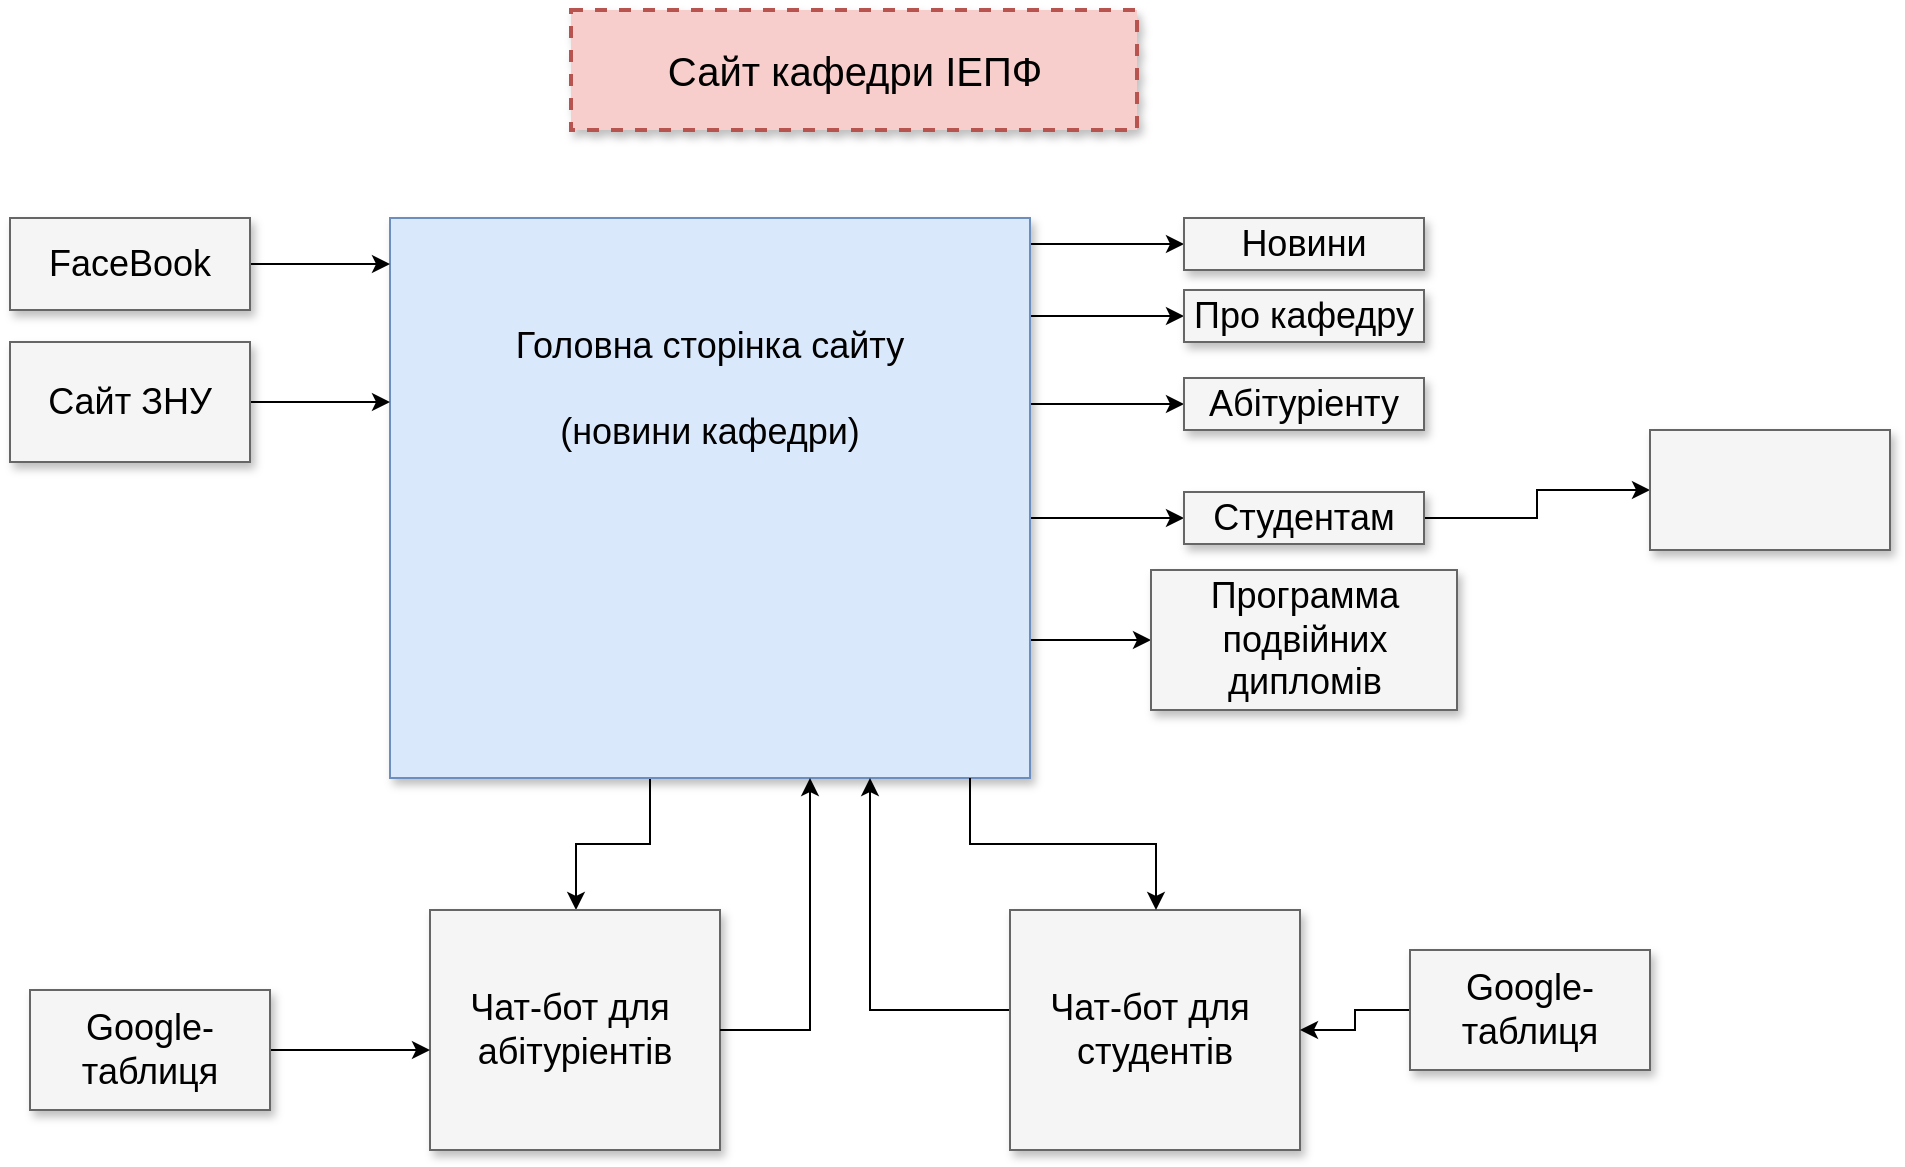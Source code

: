 <mxfile version="14.5.7" type="github">
  <diagram name="Page-1" id="90a13364-a465-7bf4-72fc-28e22215d7a0">
    <mxGraphModel dx="1422" dy="738" grid="1" gridSize="10" guides="1" tooltips="1" connect="1" arrows="1" fold="1" page="1" pageScale="1.5" pageWidth="1169" pageHeight="826" background="#ffffff" math="0" shadow="0">
      <root>
        <mxCell id="0" style=";html=1;" />
        <mxCell id="1" style=";html=1;" parent="0" />
        <mxCell id="3a17f1ce550125da-1" value="Сайт кафедри ІЕПФ" style="whiteSpace=wrap;html=1;shadow=1;fontSize=20;fillColor=#f8cecc;strokeColor=#b85450;strokeWidth=2;dashed=1;" parent="1" vertex="1">
          <mxGeometry x="730.5" y="340" width="283" height="60" as="geometry" />
        </mxCell>
        <mxCell id="3a17f1ce550125da-13" style="edgeStyle=elbowEdgeStyle;rounded=0;html=1;startArrow=none;startFill=0;jettySize=auto;orthogonalLoop=1;fontSize=18;elbow=vertical;" parent="1" source="3a17f1ce550125da-2" target="3a17f1ce550125da-4" edge="1">
          <mxGeometry relative="1" as="geometry" />
        </mxCell>
        <mxCell id="3a17f1ce550125da-14" style="edgeStyle=elbowEdgeStyle;rounded=0;html=1;startArrow=none;startFill=0;jettySize=auto;orthogonalLoop=1;fontSize=18;elbow=vertical;" parent="1" source="3a17f1ce550125da-2" target="3a17f1ce550125da-5" edge="1">
          <mxGeometry relative="1" as="geometry" />
        </mxCell>
        <mxCell id="3a17f1ce550125da-15" style="edgeStyle=elbowEdgeStyle;rounded=0;html=1;startArrow=none;startFill=0;jettySize=auto;orthogonalLoop=1;fontSize=18;elbow=vertical;" parent="1" source="3a17f1ce550125da-2" target="3a17f1ce550125da-6" edge="1">
          <mxGeometry relative="1" as="geometry" />
        </mxCell>
        <mxCell id="3a17f1ce550125da-16" style="edgeStyle=elbowEdgeStyle;rounded=0;html=1;startArrow=none;startFill=0;jettySize=auto;orthogonalLoop=1;fontSize=18;elbow=vertical;" parent="1" source="3a17f1ce550125da-2" target="3a17f1ce550125da-7" edge="1">
          <mxGeometry relative="1" as="geometry" />
        </mxCell>
        <mxCell id="n20Y_BqMbSWtt4PbMhdc-17" style="edgeStyle=orthogonalEdgeStyle;rounded=0;sketch=0;orthogonalLoop=1;jettySize=auto;html=1;" parent="1" source="3a17f1ce550125da-2" target="3a17f1ce550125da-10" edge="1">
          <mxGeometry relative="1" as="geometry">
            <Array as="points">
              <mxPoint x="770" y="757" />
              <mxPoint x="733" y="757" />
            </Array>
          </mxGeometry>
        </mxCell>
        <mxCell id="6XDtW_uKfpZWjAfMs_QL-1" style="edgeStyle=orthogonalEdgeStyle;rounded=0;orthogonalLoop=1;jettySize=auto;html=1;entryX=0;entryY=0.5;entryDx=0;entryDy=0;" edge="1" parent="1" source="3a17f1ce550125da-2" target="n20Y_BqMbSWtt4PbMhdc-6">
          <mxGeometry relative="1" as="geometry">
            <Array as="points">
              <mxPoint x="980" y="655" />
              <mxPoint x="980" y="655" />
            </Array>
          </mxGeometry>
        </mxCell>
        <mxCell id="3a17f1ce550125da-2" value="Головна сторінка сайту&lt;br&gt;&lt;br&gt;(новини кафедри)&lt;br&gt;&lt;br&gt;&lt;br&gt;&lt;br&gt;&lt;br&gt;&lt;br&gt;" style="whiteSpace=wrap;html=1;shadow=1;fontSize=18;fillColor=#dae8fc;strokeColor=#6c8ebf;" parent="1" vertex="1">
          <mxGeometry x="640" y="444" width="320" height="280" as="geometry" />
        </mxCell>
        <mxCell id="3a17f1ce550125da-4" value="Новини" style="whiteSpace=wrap;html=1;shadow=1;fontSize=18;fillColor=#f5f5f5;strokeColor=#666666;" parent="1" vertex="1">
          <mxGeometry x="1037" y="444" width="120" height="26" as="geometry" />
        </mxCell>
        <mxCell id="3a17f1ce550125da-5" value="Про кафедру" style="whiteSpace=wrap;html=1;shadow=1;fontSize=18;fillColor=#f5f5f5;strokeColor=#666666;" parent="1" vertex="1">
          <mxGeometry x="1037" y="480" width="120" height="26" as="geometry" />
        </mxCell>
        <mxCell id="3a17f1ce550125da-6" value="Абітуріенту" style="whiteSpace=wrap;html=1;shadow=1;fontSize=18;fillColor=#f5f5f5;strokeColor=#666666;" parent="1" vertex="1">
          <mxGeometry x="1037" y="524" width="120" height="26" as="geometry" />
        </mxCell>
        <mxCell id="n20Y_BqMbSWtt4PbMhdc-3" value="" style="edgeStyle=orthogonalEdgeStyle;rounded=0;orthogonalLoop=1;jettySize=auto;html=1;" parent="1" source="3a17f1ce550125da-7" target="n20Y_BqMbSWtt4PbMhdc-2" edge="1">
          <mxGeometry relative="1" as="geometry" />
        </mxCell>
        <mxCell id="3a17f1ce550125da-7" value="Студентам" style="whiteSpace=wrap;html=1;shadow=1;fontSize=18;fillColor=#f5f5f5;strokeColor=#666666;" parent="1" vertex="1">
          <mxGeometry x="1037" y="581" width="120" height="26" as="geometry" />
        </mxCell>
        <mxCell id="3a17f1ce550125da-20" style="edgeStyle=elbowEdgeStyle;rounded=0;html=1;startArrow=none;startFill=0;jettySize=auto;orthogonalLoop=1;fontSize=18;elbow=vertical;" parent="1" source="3a17f1ce550125da-8" target="3a17f1ce550125da-2" edge="1">
          <mxGeometry relative="1" as="geometry">
            <Array as="points">
              <mxPoint x="680" y="467" />
              <mxPoint x="757" y="514" />
            </Array>
          </mxGeometry>
        </mxCell>
        <mxCell id="3a17f1ce550125da-8" value="FaceBook" style="whiteSpace=wrap;html=1;shadow=1;fontSize=18;fillColor=#f5f5f5;strokeColor=#666666;" parent="1" vertex="1">
          <mxGeometry x="450" y="444" width="120" height="46" as="geometry" />
        </mxCell>
        <mxCell id="3a17f1ce550125da-21" style="edgeStyle=elbowEdgeStyle;rounded=0;html=1;startArrow=none;startFill=0;jettySize=auto;orthogonalLoop=1;fontSize=18;elbow=vertical;" parent="1" source="3a17f1ce550125da-9" target="3a17f1ce550125da-2" edge="1">
          <mxGeometry relative="1" as="geometry" />
        </mxCell>
        <mxCell id="3a17f1ce550125da-9" value="Сайт ЗНУ" style="whiteSpace=wrap;html=1;shadow=1;fontSize=18;fillColor=#f5f5f5;strokeColor=#666666;" parent="1" vertex="1">
          <mxGeometry x="450" y="506" width="120" height="60" as="geometry" />
        </mxCell>
        <mxCell id="3a17f1ce550125da-10" value="Чат-бот для&amp;nbsp;&lt;br&gt;абітуріентів" style="whiteSpace=wrap;html=1;shadow=1;fontSize=18;fillColor=#f5f5f5;strokeColor=#666666;" parent="1" vertex="1">
          <mxGeometry x="660" y="790" width="145" height="120" as="geometry" />
        </mxCell>
        <mxCell id="3a17f1ce550125da-18" style="edgeStyle=elbowEdgeStyle;rounded=0;html=1;startArrow=none;startFill=0;jettySize=auto;orthogonalLoop=1;fontSize=18;elbow=vertical;" parent="1" source="3a17f1ce550125da-11" target="3a17f1ce550125da-10" edge="1">
          <mxGeometry relative="1" as="geometry" />
        </mxCell>
        <mxCell id="3a17f1ce550125da-11" value="Google-таблиця" style="whiteSpace=wrap;html=1;shadow=1;fontSize=18;fillColor=#f5f5f5;strokeColor=#666666;" parent="1" vertex="1">
          <mxGeometry x="460" y="830" width="120" height="60" as="geometry" />
        </mxCell>
        <mxCell id="3a17f1ce550125da-22" style="edgeStyle=elbowEdgeStyle;rounded=0;html=1;startArrow=none;startFill=0;jettySize=auto;orthogonalLoop=1;fontSize=18;" parent="1" source="3a17f1ce550125da-10" target="3a17f1ce550125da-2" edge="1">
          <mxGeometry relative="1" as="geometry">
            <mxPoint x="937" y="784" as="sourcePoint" />
            <mxPoint x="937" y="744" as="targetPoint" />
            <Array as="points">
              <mxPoint x="850" y="760" />
              <mxPoint x="890" y="754" />
              <mxPoint x="927" y="754" />
              <mxPoint x="907" y="754" />
            </Array>
          </mxGeometry>
        </mxCell>
        <mxCell id="n20Y_BqMbSWtt4PbMhdc-2" value="" style="whiteSpace=wrap;html=1;shadow=1;fontSize=18;strokeColor=#666666;fillColor=#f5f5f5;" parent="1" vertex="1">
          <mxGeometry x="1270" y="550" width="120" height="60" as="geometry" />
        </mxCell>
        <mxCell id="n20Y_BqMbSWtt4PbMhdc-6" value="Программа подвійних дипломів" style="whiteSpace=wrap;html=1;shadow=1;fontSize=18;fillColor=#f5f5f5;strokeColor=#666666;" parent="1" vertex="1">
          <mxGeometry x="1020.5" y="620" width="153" height="70" as="geometry" />
        </mxCell>
        <mxCell id="6XDtW_uKfpZWjAfMs_QL-11" style="edgeStyle=orthogonalEdgeStyle;rounded=0;orthogonalLoop=1;jettySize=auto;html=1;entryX=0.75;entryY=1;entryDx=0;entryDy=0;" edge="1" parent="1" source="n20Y_BqMbSWtt4PbMhdc-10" target="3a17f1ce550125da-2">
          <mxGeometry relative="1" as="geometry">
            <Array as="points">
              <mxPoint x="880" y="840" />
            </Array>
          </mxGeometry>
        </mxCell>
        <mxCell id="n20Y_BqMbSWtt4PbMhdc-10" value="Чат-бот для&amp;nbsp;&lt;br&gt;студентів" style="whiteSpace=wrap;html=1;shadow=1;fontSize=18;fillColor=#f5f5f5;strokeColor=#666666;" parent="1" vertex="1">
          <mxGeometry x="950" y="790" width="145" height="120" as="geometry" />
        </mxCell>
        <mxCell id="n20Y_BqMbSWtt4PbMhdc-13" style="edgeStyle=orthogonalEdgeStyle;rounded=0;sketch=0;orthogonalLoop=1;jettySize=auto;html=1;" parent="1" source="3a17f1ce550125da-2" target="n20Y_BqMbSWtt4PbMhdc-10" edge="1">
          <mxGeometry relative="1" as="geometry">
            <mxPoint x="850" y="740" as="sourcePoint" />
            <Array as="points">
              <mxPoint x="930" y="757" />
              <mxPoint x="1023" y="757" />
            </Array>
          </mxGeometry>
        </mxCell>
        <mxCell id="6XDtW_uKfpZWjAfMs_QL-8" style="edgeStyle=orthogonalEdgeStyle;rounded=0;orthogonalLoop=1;jettySize=auto;html=1;" edge="1" parent="1" source="6XDtW_uKfpZWjAfMs_QL-2" target="n20Y_BqMbSWtt4PbMhdc-10">
          <mxGeometry relative="1" as="geometry" />
        </mxCell>
        <mxCell id="6XDtW_uKfpZWjAfMs_QL-2" value="Google-таблиця" style="whiteSpace=wrap;html=1;shadow=1;fontSize=18;fillColor=#f5f5f5;strokeColor=#666666;" vertex="1" parent="1">
          <mxGeometry x="1150" y="810" width="120" height="60" as="geometry" />
        </mxCell>
      </root>
    </mxGraphModel>
  </diagram>
</mxfile>
